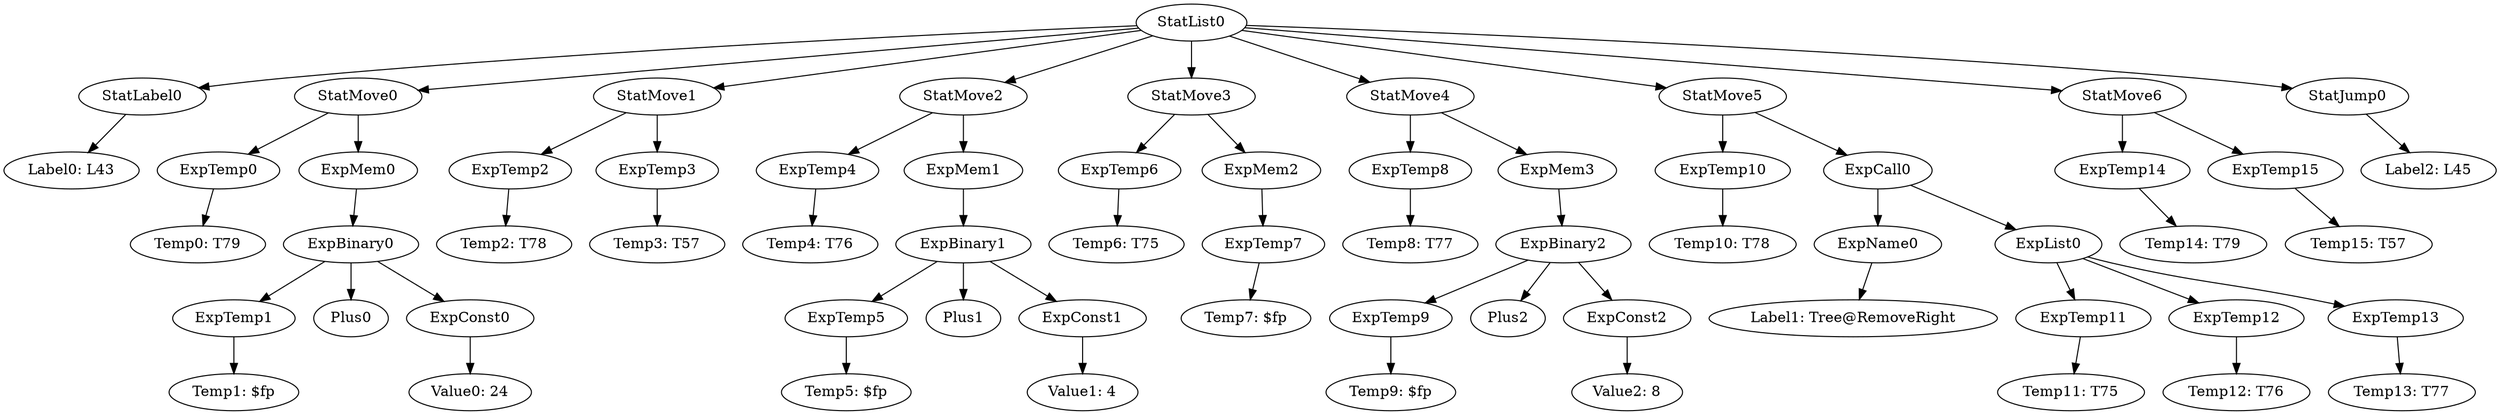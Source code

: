 digraph {
	ordering = out;
	StatMove6 -> ExpTemp14;
	StatMove6 -> ExpTemp15;
	ExpTemp13 -> "Temp13: T77";
	ExpTemp15 -> "Temp15: T57";
	ExpList0 -> ExpTemp11;
	ExpList0 -> ExpTemp12;
	ExpList0 -> ExpTemp13;
	ExpName0 -> "Label1: Tree@RemoveRight";
	ExpMem3 -> ExpBinary2;
	ExpConst2 -> "Value2: 8";
	ExpBinary2 -> ExpTemp9;
	ExpBinary2 -> Plus2;
	ExpBinary2 -> ExpConst2;
	ExpTemp9 -> "Temp9: $fp";
	StatMove5 -> ExpTemp10;
	StatMove5 -> ExpCall0;
	ExpConst1 -> "Value1: 4";
	StatMove4 -> ExpTemp8;
	StatMove4 -> ExpMem3;
	ExpMem0 -> ExpBinary0;
	ExpBinary1 -> ExpTemp5;
	ExpBinary1 -> Plus1;
	ExpBinary1 -> ExpConst1;
	StatMove1 -> ExpTemp2;
	StatMove1 -> ExpTemp3;
	ExpTemp8 -> "Temp8: T77";
	ExpTemp10 -> "Temp10: T78";
	ExpTemp2 -> "Temp2: T78";
	StatMove2 -> ExpTemp4;
	StatMove2 -> ExpMem1;
	ExpConst0 -> "Value0: 24";
	ExpMem1 -> ExpBinary1;
	StatLabel0 -> "Label0: L43";
	StatList0 -> StatLabel0;
	StatList0 -> StatMove0;
	StatList0 -> StatMove1;
	StatList0 -> StatMove2;
	StatList0 -> StatMove3;
	StatList0 -> StatMove4;
	StatList0 -> StatMove5;
	StatList0 -> StatMove6;
	StatList0 -> StatJump0;
	ExpTemp0 -> "Temp0: T79";
	StatJump0 -> "Label2: L45";
	ExpCall0 -> ExpName0;
	ExpCall0 -> ExpList0;
	ExpMem2 -> ExpTemp7;
	ExpTemp12 -> "Temp12: T76";
	ExpBinary0 -> ExpTemp1;
	ExpBinary0 -> Plus0;
	ExpBinary0 -> ExpConst0;
	StatMove0 -> ExpTemp0;
	StatMove0 -> ExpMem0;
	ExpTemp3 -> "Temp3: T57";
	ExpTemp14 -> "Temp14: T79";
	ExpTemp1 -> "Temp1: $fp";
	ExpTemp5 -> "Temp5: $fp";
	ExpTemp6 -> "Temp6: T75";
	ExpTemp11 -> "Temp11: T75";
	StatMove3 -> ExpTemp6;
	StatMove3 -> ExpMem2;
	ExpTemp4 -> "Temp4: T76";
	ExpTemp7 -> "Temp7: $fp";
}

